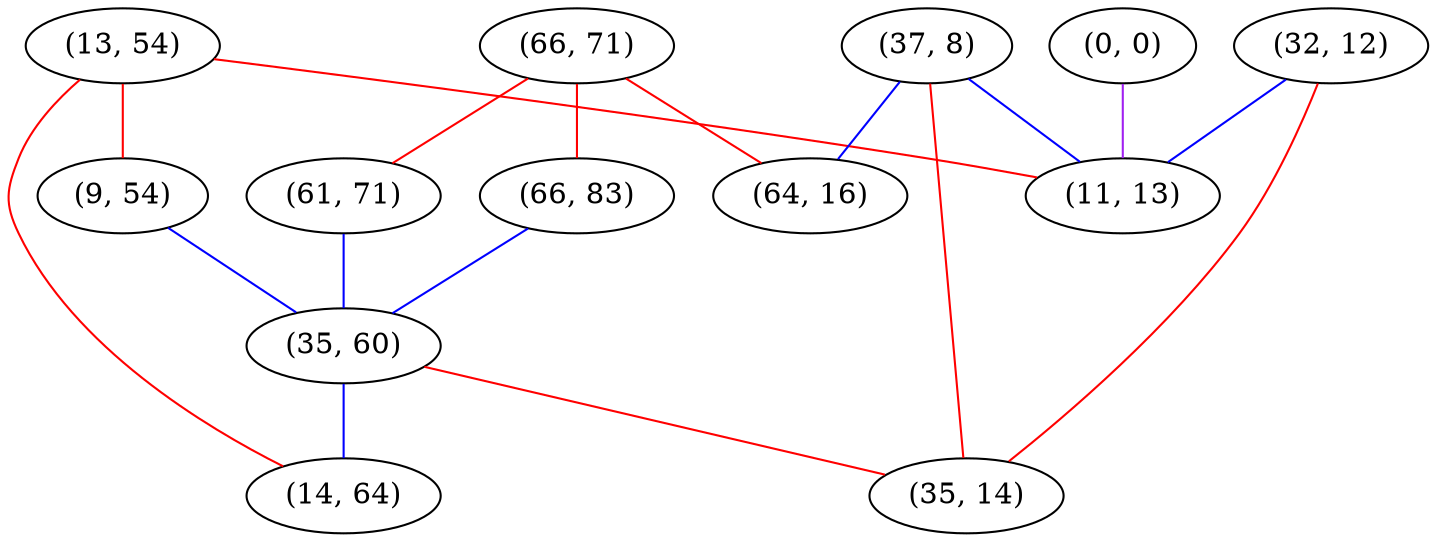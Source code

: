 graph "" {
"(13, 54)";
"(66, 71)";
"(37, 8)";
"(66, 83)";
"(9, 54)";
"(64, 16)";
"(32, 12)";
"(61, 71)";
"(35, 60)";
"(14, 64)";
"(0, 0)";
"(35, 14)";
"(11, 13)";
"(13, 54)" -- "(9, 54)"  [color=red, key=0, weight=1];
"(13, 54)" -- "(14, 64)"  [color=red, key=0, weight=1];
"(13, 54)" -- "(11, 13)"  [color=red, key=0, weight=1];
"(66, 71)" -- "(61, 71)"  [color=red, key=0, weight=1];
"(66, 71)" -- "(66, 83)"  [color=red, key=0, weight=1];
"(66, 71)" -- "(64, 16)"  [color=red, key=0, weight=1];
"(37, 8)" -- "(64, 16)"  [color=blue, key=0, weight=3];
"(37, 8)" -- "(35, 14)"  [color=red, key=0, weight=1];
"(37, 8)" -- "(11, 13)"  [color=blue, key=0, weight=3];
"(66, 83)" -- "(35, 60)"  [color=blue, key=0, weight=3];
"(9, 54)" -- "(35, 60)"  [color=blue, key=0, weight=3];
"(32, 12)" -- "(35, 14)"  [color=red, key=0, weight=1];
"(32, 12)" -- "(11, 13)"  [color=blue, key=0, weight=3];
"(61, 71)" -- "(35, 60)"  [color=blue, key=0, weight=3];
"(35, 60)" -- "(14, 64)"  [color=blue, key=0, weight=3];
"(35, 60)" -- "(35, 14)"  [color=red, key=0, weight=1];
"(0, 0)" -- "(11, 13)"  [color=purple, key=0, weight=4];
}
